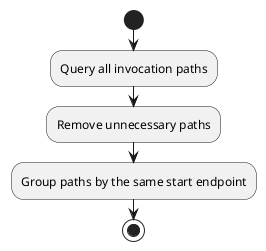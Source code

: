 @startuml
start
:Query all invocation paths;
:Remove unnecessary paths;
:Group paths by the same start endpoint;
stop
@enduml

